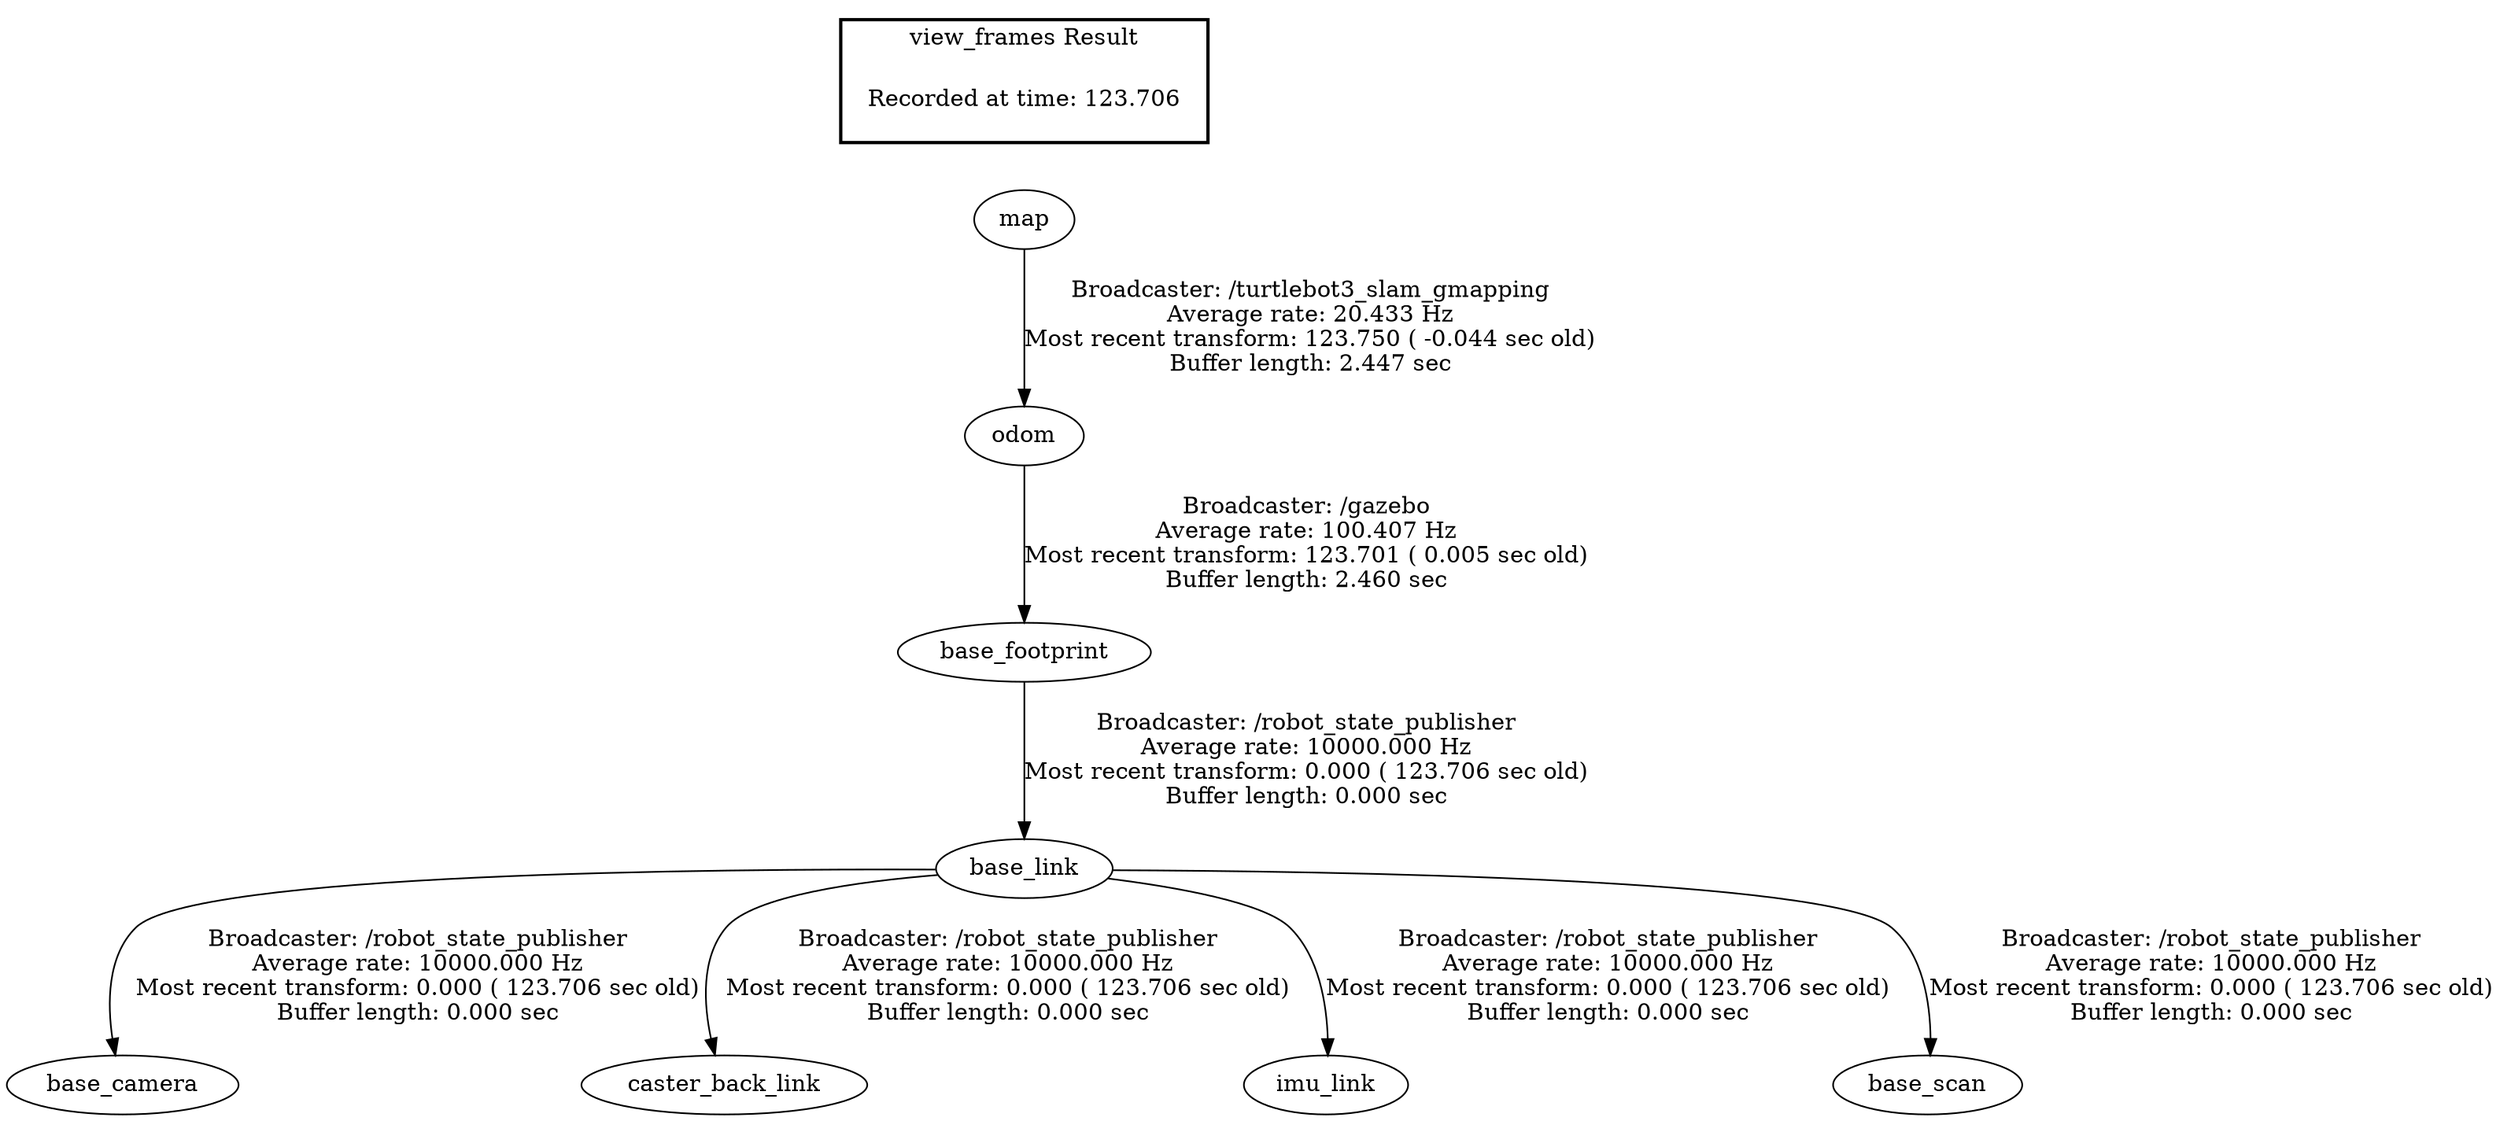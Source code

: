 digraph G {
"base_footprint" -> "base_link"[label="Broadcaster: /robot_state_publisher\nAverage rate: 10000.000 Hz\nMost recent transform: 0.000 ( 123.706 sec old)\nBuffer length: 0.000 sec\n"];
"odom" -> "base_footprint"[label="Broadcaster: /gazebo\nAverage rate: 100.407 Hz\nMost recent transform: 123.701 ( 0.005 sec old)\nBuffer length: 2.460 sec\n"];
"base_link" -> "base_camera"[label="Broadcaster: /robot_state_publisher\nAverage rate: 10000.000 Hz\nMost recent transform: 0.000 ( 123.706 sec old)\nBuffer length: 0.000 sec\n"];
"base_link" -> "caster_back_link"[label="Broadcaster: /robot_state_publisher\nAverage rate: 10000.000 Hz\nMost recent transform: 0.000 ( 123.706 sec old)\nBuffer length: 0.000 sec\n"];
"base_link" -> "imu_link"[label="Broadcaster: /robot_state_publisher\nAverage rate: 10000.000 Hz\nMost recent transform: 0.000 ( 123.706 sec old)\nBuffer length: 0.000 sec\n"];
"base_link" -> "base_scan"[label="Broadcaster: /robot_state_publisher\nAverage rate: 10000.000 Hz\nMost recent transform: 0.000 ( 123.706 sec old)\nBuffer length: 0.000 sec\n"];
"map" -> "odom"[label="Broadcaster: /turtlebot3_slam_gmapping\nAverage rate: 20.433 Hz\nMost recent transform: 123.750 ( -0.044 sec old)\nBuffer length: 2.447 sec\n"];
edge [style=invis];
 subgraph cluster_legend { style=bold; color=black; label ="view_frames Result";
"Recorded at time: 123.706"[ shape=plaintext ] ;
 }->"map";
}